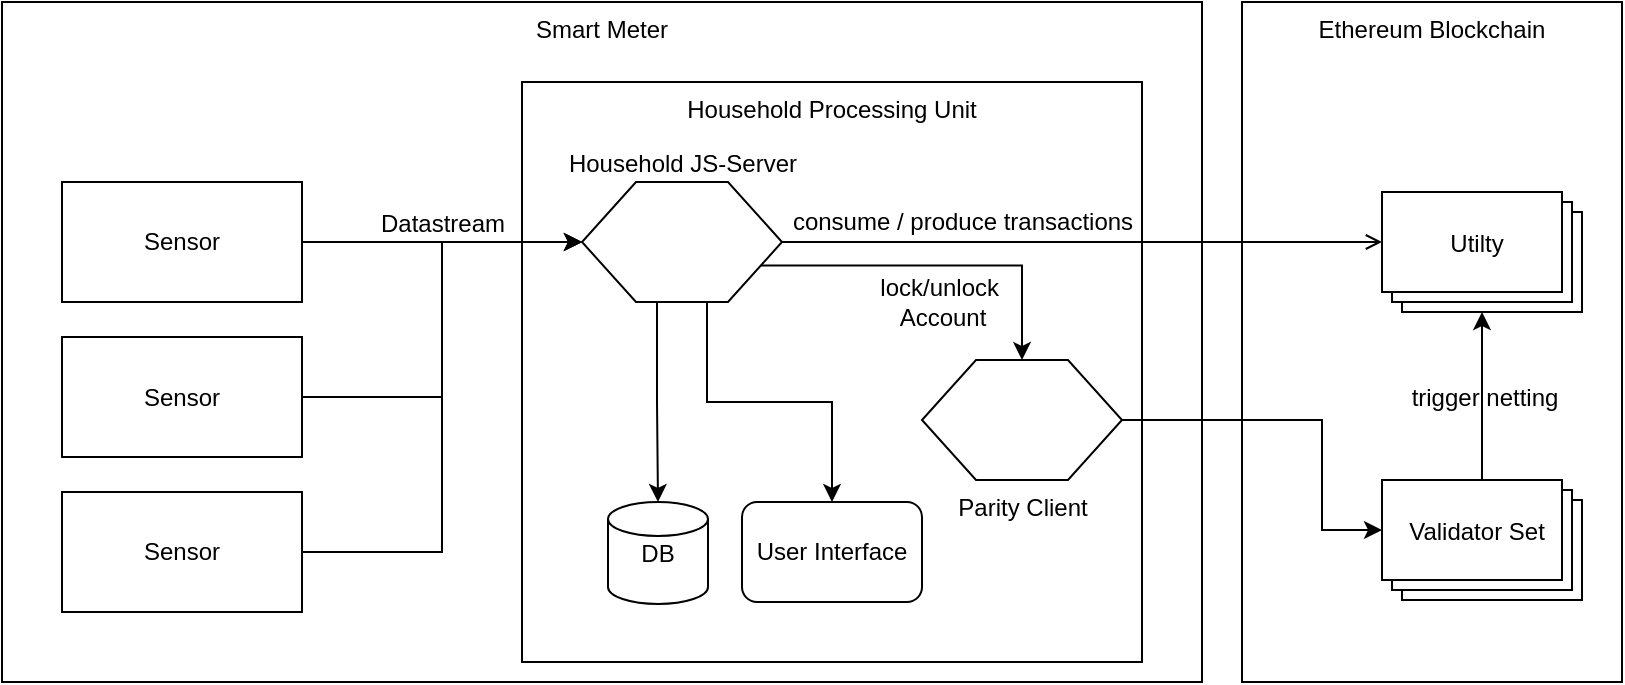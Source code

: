 <mxfile type="device" version="10.6.7"><diagram id="kvse5FUQjdF2ev0zZLCD" name="Page-1"><mxGraphModel grid="1" dx="840" dy="478" gridSize="10" guides="1" tooltips="1" connect="1" arrows="1" fold="1" page="1" pageScale="1" pageWidth="827" pageHeight="1169" math="0" shadow="0"><root><mxCell id="0" /><mxCell id="1" parent="0" /><mxCell id="waGhZdvFxGytdDy7wrr2-37" value="Ethereum Blockchain" parent="1" style="rounded=0;whiteSpace=wrap;html=1;shadow=0;glass=0;comic=0;labelBackgroundColor=none;strokeColor=#000000;strokeWidth=1;fillColor=none;fontSize=12;verticalAlign=top;" vertex="1"><mxGeometry as="geometry" y="60" x="630" width="190" height="340" /></mxCell><mxCell id="waGhZdvFxGytdDy7wrr2-35" value="Smart Meter" parent="1" style="rounded=0;whiteSpace=wrap;html=1;labelBackgroundColor=none;strokeWidth=1;fillColor=none;fontSize=12;verticalAlign=top;" vertex="1"><mxGeometry as="geometry" y="60" x="10" width="600" height="340" /></mxCell><mxCell id="waGhZdvFxGytdDy7wrr2-6" value="" parent="1" style="edgeStyle=orthogonalEdgeStyle;rounded=0;orthogonalLoop=1;jettySize=auto;html=1;labelPosition=center;verticalLabelPosition=top;align=center;verticalAlign=bottom;spacingTop=0;endArrow=classic;endFill=1;" target="waGhZdvFxGytdDy7wrr2-15" source="waGhZdvFxGytdDy7wrr2-4" edge="1"><mxGeometry as="geometry" relative="1"><mxPoint as="targetPoint" y="130" x="270" /></mxGeometry></mxCell><mxCell id="waGhZdvFxGytdDy7wrr2-32" value="&lt;p style=&quot;line-height: 100% ; font-size: 12px&quot;&gt;Datastream&lt;/p&gt;" parent="waGhZdvFxGytdDy7wrr2-6" style="text;html=1;resizable=0;points=[];align=center;verticalAlign=middle;labelBackgroundColor=none;fontSize=12;" vertex="1" connectable="0"><mxGeometry as="geometry" y="1" x="-0.286" relative="1"><mxPoint as="offset" y="-9" x="20" /></mxGeometry></mxCell><mxCell id="waGhZdvFxGytdDy7wrr2-4" value="Sensor" parent="1" style="rounded=0;whiteSpace=wrap;html=1;" vertex="1"><mxGeometry as="geometry" y="150" x="40" width="120" height="60" /></mxCell><mxCell id="waGhZdvFxGytdDy7wrr2-10" value="Household Processing Unit" parent="1" style="rounded=0;whiteSpace=wrap;html=1;verticalAlign=top;fillColor=none;strokeWidth=1;strokeColor=#000000;perimeterSpacing=0;glass=0;shadow=0;comic=0;" vertex="1"><mxGeometry as="geometry" y="100" x="270" width="310" height="290" /></mxCell><mxCell id="waGhZdvFxGytdDy7wrr2-29" parent="1" style="edgeStyle=orthogonalEdgeStyle;rounded=0;orthogonalLoop=1;jettySize=auto;html=1;exitX=1;exitY=0.5;exitDx=0;exitDy=0;entryX=0;entryY=0;entryDx=0;entryDy=25;entryPerimeter=0;" target="waGhZdvFxGytdDy7wrr2-25" source="waGhZdvFxGytdDy7wrr2-14" edge="1"><mxGeometry as="geometry" relative="1"><Array as="points"><mxPoint y="269" x="670" /><mxPoint y="324" x="670" /></Array></mxGeometry></mxCell><mxCell id="waGhZdvFxGytdDy7wrr2-14" value="Parity Client" parent="1" style="verticalLabelPosition=bottom;verticalAlign=top;html=1;strokeWidth=1;shape=hexagon;perimeter=hexagonPerimeter2;arcSize=6;size=0.27;" vertex="1"><mxGeometry as="geometry" y="239" x="470" width="100" height="60" /></mxCell><mxCell id="waGhZdvFxGytdDy7wrr2-16" value="" parent="1" style="edgeStyle=orthogonalEdgeStyle;rounded=0;orthogonalLoop=1;jettySize=auto;html=1;exitX=1;exitY=0.75;exitDx=0;exitDy=0;" target="waGhZdvFxGytdDy7wrr2-14" source="waGhZdvFxGytdDy7wrr2-15" edge="1"><mxGeometry as="geometry" relative="1" /></mxCell><mxCell id="hDr_GjlrVFKO46BJg51o-1" value="lock/unlock&amp;nbsp;&lt;br&gt;Account&lt;br&gt;" parent="waGhZdvFxGytdDy7wrr2-16" style="text;html=1;resizable=0;points=[];align=center;verticalAlign=middle;labelBackgroundColor=none;" vertex="1" connectable="0"><mxGeometry as="geometry" y="-1" x="0.422" relative="1"><mxPoint as="offset" y="17" x="-36" /></mxGeometry></mxCell><mxCell id="waGhZdvFxGytdDy7wrr2-21" parent="1" style="edgeStyle=orthogonalEdgeStyle;rounded=0;orthogonalLoop=1;jettySize=auto;html=1;exitX=0.375;exitY=1;exitDx=0;exitDy=0;entryX=0.5;entryY=0;entryDx=0;entryDy=0;entryPerimeter=0;" target="waGhZdvFxGytdDy7wrr2-19" source="waGhZdvFxGytdDy7wrr2-15" edge="1"><mxGeometry as="geometry" relative="1" /></mxCell><mxCell id="waGhZdvFxGytdDy7wrr2-27" parent="1" style="edgeStyle=orthogonalEdgeStyle;rounded=0;orthogonalLoop=1;jettySize=auto;html=1;exitX=1;exitY=0.5;exitDx=0;exitDy=0;entryX=0;entryY=0;entryDx=0;entryDy=25;entryPerimeter=0;endArrow=open;endFill=0;" target="waGhZdvFxGytdDy7wrr2-26" source="waGhZdvFxGytdDy7wrr2-15" edge="1"><mxGeometry as="geometry" relative="1" /></mxCell><mxCell id="waGhZdvFxGytdDy7wrr2-33" value="consume / produce transactions&lt;br&gt;" parent="waGhZdvFxGytdDy7wrr2-27" style="text;html=1;resizable=0;points=[];align=center;verticalAlign=middle;labelBackgroundColor=none;" vertex="1" connectable="0"><mxGeometry as="geometry" x="0.6" relative="1"><mxPoint as="offset" y="-10" x="-150" /></mxGeometry></mxCell><mxCell id="waGhZdvFxGytdDy7wrr2-15" value="Household JS-Server" parent="1" style="verticalLabelPosition=top;verticalAlign=bottom;html=1;strokeWidth=1;shape=hexagon;perimeter=hexagonPerimeter2;arcSize=6;size=0.27;labelPosition=center;align=center;" vertex="1"><mxGeometry as="geometry" y="150" x="300" width="100" height="60" /></mxCell><mxCell id="waGhZdvFxGytdDy7wrr2-23" parent="1" style="edgeStyle=orthogonalEdgeStyle;rounded=0;orthogonalLoop=1;jettySize=auto;html=1;exitX=0.625;exitY=1;exitDx=0;exitDy=0;entryX=0.5;entryY=0;entryDx=0;entryDy=0;" target="waGhZdvFxGytdDy7wrr2-22" source="waGhZdvFxGytdDy7wrr2-15" edge="1"><mxGeometry as="geometry" relative="1"><Array as="points"><mxPoint y="260" x="363" /><mxPoint y="260" x="425" /></Array></mxGeometry></mxCell><mxCell id="waGhZdvFxGytdDy7wrr2-19" value="DB" parent="1" style="strokeWidth=1;html=1;shape=mxgraph.flowchart.database;whiteSpace=wrap;fillColor=#FFFFFF;" vertex="1"><mxGeometry as="geometry" y="310" x="313" width="50" height="51" /></mxCell><mxCell id="waGhZdvFxGytdDy7wrr2-22" value="User Interface" parent="1" style="rounded=1;whiteSpace=wrap;html=1;strokeWidth=1;fillColor=#FFFFFF;" vertex="1"><mxGeometry as="geometry" y="310" x="380" width="90" height="50" /></mxCell><mxCell id="av4ei9TJCQO3cEI0dusb-1" parent="1" style="edgeStyle=orthogonalEdgeStyle;rounded=0;orthogonalLoop=1;jettySize=auto;html=1;exitX=0.5;exitY=0.5;exitDx=0;exitDy=0;exitPerimeter=0;endArrow=classic;endFill=1;" target="waGhZdvFxGytdDy7wrr2-26" source="waGhZdvFxGytdDy7wrr2-25" edge="1"><mxGeometry as="geometry" relative="1" /></mxCell><mxCell id="av4ei9TJCQO3cEI0dusb-2" value="trigger netting" parent="av4ei9TJCQO3cEI0dusb-1" style="text;html=1;resizable=0;points=[];align=center;verticalAlign=middle;labelBackgroundColor=none;" vertex="1" connectable="0"><mxGeometry as="geometry" y="-1" x="0.246" relative="1"><mxPoint as="offset" /></mxGeometry></mxCell><mxCell id="waGhZdvFxGytdDy7wrr2-25" value="Validator Set&lt;br&gt;" parent="1" style="verticalLabelPosition=middle;verticalAlign=middle;html=1;shape=mxgraph.basic.layered_rect;dx=10;outlineConnect=0;strokeWidth=1;fillColor=#FFFFFF;labelPosition=center;align=center;spacingTop=-8;spacingLeft=-6;" vertex="1"><mxGeometry as="geometry" y="299" x="700" width="100" height="60" /></mxCell><mxCell id="waGhZdvFxGytdDy7wrr2-26" value="Utilty" parent="1" style="verticalLabelPosition=middle;verticalAlign=middle;html=1;shape=mxgraph.basic.layered_rect;dx=10;outlineConnect=0;strokeWidth=1;fillColor=#FFFFFF;spacingTop=-8;spacingLeft=-6;labelPosition=center;align=center;" vertex="1"><mxGeometry as="geometry" y="155" x="700" width="100" height="60" /></mxCell><mxCell id="hDr_GjlrVFKO46BJg51o-4" parent="1" style="edgeStyle=orthogonalEdgeStyle;rounded=0;orthogonalLoop=1;jettySize=auto;html=1;exitX=1;exitY=0.5;exitDx=0;exitDy=0;entryX=0;entryY=0.5;entryDx=0;entryDy=0;" target="waGhZdvFxGytdDy7wrr2-15" source="hDr_GjlrVFKO46BJg51o-2" edge="1"><mxGeometry as="geometry" relative="1" /></mxCell><mxCell id="hDr_GjlrVFKO46BJg51o-2" value="Sensor" parent="1" style="rounded=0;whiteSpace=wrap;html=1;" vertex="1"><mxGeometry as="geometry" y="227.5" x="40" width="120" height="60" /></mxCell><mxCell id="hDr_GjlrVFKO46BJg51o-5" parent="1" style="edgeStyle=orthogonalEdgeStyle;rounded=0;orthogonalLoop=1;jettySize=auto;html=1;exitX=1;exitY=0.5;exitDx=0;exitDy=0;entryX=0;entryY=0.5;entryDx=0;entryDy=0;" target="waGhZdvFxGytdDy7wrr2-15" source="hDr_GjlrVFKO46BJg51o-3" edge="1"><mxGeometry as="geometry" relative="1" /></mxCell><mxCell id="hDr_GjlrVFKO46BJg51o-3" value="Sensor" parent="1" style="rounded=0;whiteSpace=wrap;html=1;" vertex="1"><mxGeometry as="geometry" y="305" x="40" width="120" height="60" /></mxCell></root></mxGraphModel></diagram></mxfile>